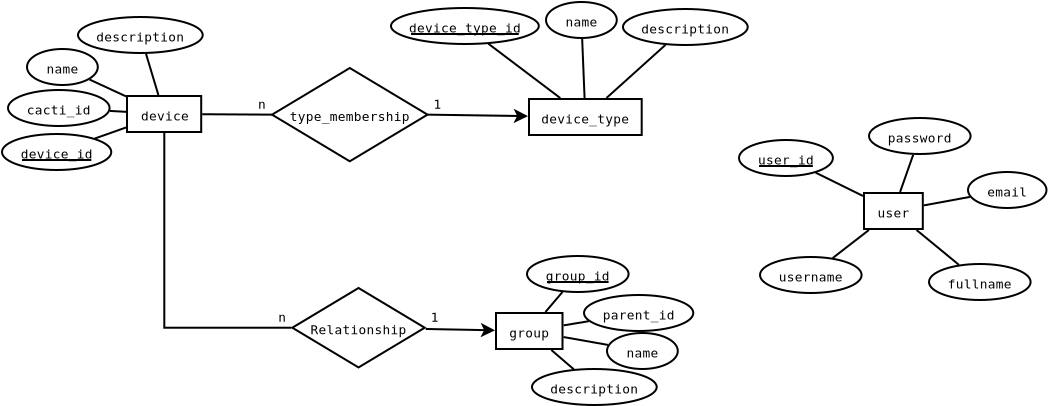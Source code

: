 <?xml version="1.0" encoding="UTF-8"?>
<dia:diagram xmlns:dia="http://www.lysator.liu.se/~alla/dia/">
  <dia:layer name="Background" visible="true" active="true">
    <dia:object type="ER - Entity" version="0" id="O0">
      <dia:attribute name="obj_pos">
        <dia:point val="-4.2,-141"/>
      </dia:attribute>
      <dia:attribute name="obj_bb">
        <dia:rectangle val="-4.25,-141.05;-0.44,-139.15"/>
      </dia:attribute>
      <dia:attribute name="elem_corner">
        <dia:point val="-4.2,-141"/>
      </dia:attribute>
      <dia:attribute name="elem_width">
        <dia:real val="3.71"/>
      </dia:attribute>
      <dia:attribute name="elem_height">
        <dia:real val="1.8"/>
      </dia:attribute>
      <dia:attribute name="border_width">
        <dia:real val="0.1"/>
      </dia:attribute>
      <dia:attribute name="border_color">
        <dia:color val="#000000"/>
      </dia:attribute>
      <dia:attribute name="inner_color">
        <dia:color val="#ffffff"/>
      </dia:attribute>
      <dia:attribute name="name">
        <dia:string>#device#</dia:string>
      </dia:attribute>
      <dia:attribute name="weak">
        <dia:boolean val="false"/>
      </dia:attribute>
      <dia:attribute name="associative">
        <dia:boolean val="false"/>
      </dia:attribute>
      <dia:attribute name="font">
        <dia:font family="monospace" style="0" name="Courier"/>
      </dia:attribute>
      <dia:attribute name="font_height">
        <dia:real val="0.8"/>
      </dia:attribute>
    </dia:object>
    <dia:object type="ER - Attribute" version="0" id="O1">
      <dia:attribute name="obj_pos">
        <dia:point val="-10.45,-139.1"/>
      </dia:attribute>
      <dia:attribute name="obj_bb">
        <dia:rectangle val="-10.5,-139.15;-4.935,-137.25"/>
      </dia:attribute>
      <dia:attribute name="elem_corner">
        <dia:point val="-10.45,-139.1"/>
      </dia:attribute>
      <dia:attribute name="elem_width">
        <dia:real val="5.465"/>
      </dia:attribute>
      <dia:attribute name="elem_height">
        <dia:real val="1.8"/>
      </dia:attribute>
      <dia:attribute name="border_width">
        <dia:real val="0.1"/>
      </dia:attribute>
      <dia:attribute name="border_color">
        <dia:color val="#000000"/>
      </dia:attribute>
      <dia:attribute name="inner_color">
        <dia:color val="#ffffff"/>
      </dia:attribute>
      <dia:attribute name="name">
        <dia:string>#device_id#</dia:string>
      </dia:attribute>
      <dia:attribute name="key">
        <dia:boolean val="true"/>
      </dia:attribute>
      <dia:attribute name="weak_key">
        <dia:boolean val="false"/>
      </dia:attribute>
      <dia:attribute name="derived">
        <dia:boolean val="false"/>
      </dia:attribute>
      <dia:attribute name="multivalued">
        <dia:boolean val="false"/>
      </dia:attribute>
      <dia:attribute name="font">
        <dia:font family="monospace" style="0" name="Courier"/>
      </dia:attribute>
      <dia:attribute name="font_height">
        <dia:real val="0.8"/>
      </dia:attribute>
    </dia:object>
    <dia:object type="ER - Attribute" version="0" id="O2">
      <dia:attribute name="obj_pos">
        <dia:point val="-9.2,-143.35"/>
      </dia:attribute>
      <dia:attribute name="obj_bb">
        <dia:rectangle val="-9.25,-143.4;-5.61,-141.5"/>
      </dia:attribute>
      <dia:attribute name="elem_corner">
        <dia:point val="-9.2,-143.35"/>
      </dia:attribute>
      <dia:attribute name="elem_width">
        <dia:real val="3.54"/>
      </dia:attribute>
      <dia:attribute name="elem_height">
        <dia:real val="1.8"/>
      </dia:attribute>
      <dia:attribute name="border_width">
        <dia:real val="0.1"/>
      </dia:attribute>
      <dia:attribute name="border_color">
        <dia:color val="#000000"/>
      </dia:attribute>
      <dia:attribute name="inner_color">
        <dia:color val="#ffffff"/>
      </dia:attribute>
      <dia:attribute name="name">
        <dia:string>#name#</dia:string>
      </dia:attribute>
      <dia:attribute name="key">
        <dia:boolean val="false"/>
      </dia:attribute>
      <dia:attribute name="weak_key">
        <dia:boolean val="false"/>
      </dia:attribute>
      <dia:attribute name="derived">
        <dia:boolean val="false"/>
      </dia:attribute>
      <dia:attribute name="multivalued">
        <dia:boolean val="false"/>
      </dia:attribute>
      <dia:attribute name="font">
        <dia:font family="monospace" style="0" name="Courier"/>
      </dia:attribute>
      <dia:attribute name="font_height">
        <dia:real val="0.8"/>
      </dia:attribute>
    </dia:object>
    <dia:object type="ER - Attribute" version="0" id="O3">
      <dia:attribute name="obj_pos">
        <dia:point val="-6.65,-144.95"/>
      </dia:attribute>
      <dia:attribute name="obj_bb">
        <dia:rectangle val="-6.7,-145;-0.365,-143.1"/>
      </dia:attribute>
      <dia:attribute name="elem_corner">
        <dia:point val="-6.65,-144.95"/>
      </dia:attribute>
      <dia:attribute name="elem_width">
        <dia:real val="6.235"/>
      </dia:attribute>
      <dia:attribute name="elem_height">
        <dia:real val="1.8"/>
      </dia:attribute>
      <dia:attribute name="border_width">
        <dia:real val="0.1"/>
      </dia:attribute>
      <dia:attribute name="border_color">
        <dia:color val="#000000"/>
      </dia:attribute>
      <dia:attribute name="inner_color">
        <dia:color val="#ffffff"/>
      </dia:attribute>
      <dia:attribute name="name">
        <dia:string>#description#</dia:string>
      </dia:attribute>
      <dia:attribute name="key">
        <dia:boolean val="false"/>
      </dia:attribute>
      <dia:attribute name="weak_key">
        <dia:boolean val="false"/>
      </dia:attribute>
      <dia:attribute name="derived">
        <dia:boolean val="false"/>
      </dia:attribute>
      <dia:attribute name="multivalued">
        <dia:boolean val="false"/>
      </dia:attribute>
      <dia:attribute name="font">
        <dia:font family="monospace" style="0" name="Courier"/>
      </dia:attribute>
      <dia:attribute name="font_height">
        <dia:real val="0.8"/>
      </dia:attribute>
    </dia:object>
    <dia:object type="ER - Attribute" version="0" id="O4">
      <dia:attribute name="obj_pos">
        <dia:point val="-10.15,-141.3"/>
      </dia:attribute>
      <dia:attribute name="obj_bb">
        <dia:rectangle val="-10.2,-141.35;-5.02,-139.45"/>
      </dia:attribute>
      <dia:attribute name="elem_corner">
        <dia:point val="-10.15,-141.3"/>
      </dia:attribute>
      <dia:attribute name="elem_width">
        <dia:real val="5.08"/>
      </dia:attribute>
      <dia:attribute name="elem_height">
        <dia:real val="1.8"/>
      </dia:attribute>
      <dia:attribute name="border_width">
        <dia:real val="0.1"/>
      </dia:attribute>
      <dia:attribute name="border_color">
        <dia:color val="#000000"/>
      </dia:attribute>
      <dia:attribute name="inner_color">
        <dia:color val="#ffffff"/>
      </dia:attribute>
      <dia:attribute name="name">
        <dia:string>#cacti_id#</dia:string>
      </dia:attribute>
      <dia:attribute name="key">
        <dia:boolean val="false"/>
      </dia:attribute>
      <dia:attribute name="weak_key">
        <dia:boolean val="false"/>
      </dia:attribute>
      <dia:attribute name="derived">
        <dia:boolean val="false"/>
      </dia:attribute>
      <dia:attribute name="multivalued">
        <dia:boolean val="false"/>
      </dia:attribute>
      <dia:attribute name="font">
        <dia:font family="monospace" style="0" name="Courier"/>
      </dia:attribute>
      <dia:attribute name="font_height">
        <dia:real val="0.8"/>
      </dia:attribute>
    </dia:object>
    <dia:object type="Standard - Line" version="0" id="O5">
      <dia:attribute name="obj_pos">
        <dia:point val="-4.25,-139.426"/>
      </dia:attribute>
      <dia:attribute name="obj_bb">
        <dia:rectangle val="-5.882,-139.49;-4.186,-138.808"/>
      </dia:attribute>
      <dia:attribute name="conn_endpoints">
        <dia:point val="-4.25,-139.426"/>
        <dia:point val="-5.818,-138.872"/>
      </dia:attribute>
      <dia:attribute name="numcp">
        <dia:int val="1"/>
      </dia:attribute>
      <dia:connections>
        <dia:connection handle="0" to="O0" connection="8"/>
        <dia:connection handle="1" to="O1" connection="8"/>
      </dia:connections>
    </dia:object>
    <dia:object type="Standard - Line" version="0" id="O6">
      <dia:attribute name="obj_pos">
        <dia:point val="-4.25,-140.98"/>
      </dia:attribute>
      <dia:attribute name="obj_bb">
        <dia:rectangle val="-6.143,-141.891;-4.184,-140.914"/>
      </dia:attribute>
      <dia:attribute name="conn_endpoints">
        <dia:point val="-4.25,-140.98"/>
        <dia:point val="-6.077,-141.825"/>
      </dia:attribute>
      <dia:attribute name="numcp">
        <dia:int val="1"/>
      </dia:attribute>
      <dia:connections>
        <dia:connection handle="0" to="O0" connection="8"/>
        <dia:connection handle="1" to="O2" connection="8"/>
      </dia:connections>
    </dia:object>
    <dia:object type="Standard - Line" version="0" id="O7">
      <dia:attribute name="obj_pos">
        <dia:point val="-2.631,-141.05"/>
      </dia:attribute>
      <dia:attribute name="obj_bb">
        <dia:rectangle val="-3.311,-143.169;-2.568,-140.988"/>
      </dia:attribute>
      <dia:attribute name="conn_endpoints">
        <dia:point val="-2.631,-141.05"/>
        <dia:point val="-3.249,-143.107"/>
      </dia:attribute>
      <dia:attribute name="numcp">
        <dia:int val="1"/>
      </dia:attribute>
      <dia:connections>
        <dia:connection handle="0" to="O0" connection="8"/>
        <dia:connection handle="1" to="O3" connection="8"/>
      </dia:connections>
    </dia:object>
    <dia:object type="Standard - Line" version="0" id="O8">
      <dia:attribute name="obj_pos">
        <dia:point val="-4.25,-140.209"/>
      </dia:attribute>
      <dia:attribute name="obj_bb">
        <dia:rectangle val="-5.106,-140.307;-4.198,-140.156"/>
      </dia:attribute>
      <dia:attribute name="conn_endpoints">
        <dia:point val="-4.25,-140.209"/>
        <dia:point val="-5.053,-140.254"/>
      </dia:attribute>
      <dia:attribute name="numcp">
        <dia:int val="1"/>
      </dia:attribute>
      <dia:connections>
        <dia:connection handle="0" to="O0" connection="8"/>
        <dia:connection handle="1" to="O4" connection="8"/>
      </dia:connections>
    </dia:object>
    <dia:object type="ER - Entity" version="0" id="O9">
      <dia:attribute name="obj_pos">
        <dia:point val="14.25,-130.15"/>
      </dia:attribute>
      <dia:attribute name="obj_bb">
        <dia:rectangle val="14.2,-130.2;17.625,-128.3"/>
      </dia:attribute>
      <dia:attribute name="elem_corner">
        <dia:point val="14.25,-130.15"/>
      </dia:attribute>
      <dia:attribute name="elem_width">
        <dia:real val="3.325"/>
      </dia:attribute>
      <dia:attribute name="elem_height">
        <dia:real val="1.8"/>
      </dia:attribute>
      <dia:attribute name="border_width">
        <dia:real val="0.1"/>
      </dia:attribute>
      <dia:attribute name="border_color">
        <dia:color val="#000000"/>
      </dia:attribute>
      <dia:attribute name="inner_color">
        <dia:color val="#ffffff"/>
      </dia:attribute>
      <dia:attribute name="name">
        <dia:string>#group#</dia:string>
      </dia:attribute>
      <dia:attribute name="weak">
        <dia:boolean val="false"/>
      </dia:attribute>
      <dia:attribute name="associative">
        <dia:boolean val="false"/>
      </dia:attribute>
      <dia:attribute name="font">
        <dia:font family="monospace" style="0" name="Courier"/>
      </dia:attribute>
      <dia:attribute name="font_height">
        <dia:real val="0.8"/>
      </dia:attribute>
    </dia:object>
    <dia:object type="ER - Attribute" version="0" id="O10">
      <dia:attribute name="obj_pos">
        <dia:point val="15.8,-133"/>
      </dia:attribute>
      <dia:attribute name="obj_bb">
        <dia:rectangle val="15.75,-133.05;20.93,-131.15"/>
      </dia:attribute>
      <dia:attribute name="elem_corner">
        <dia:point val="15.8,-133"/>
      </dia:attribute>
      <dia:attribute name="elem_width">
        <dia:real val="5.08"/>
      </dia:attribute>
      <dia:attribute name="elem_height">
        <dia:real val="1.8"/>
      </dia:attribute>
      <dia:attribute name="border_width">
        <dia:real val="0.1"/>
      </dia:attribute>
      <dia:attribute name="border_color">
        <dia:color val="#000000"/>
      </dia:attribute>
      <dia:attribute name="inner_color">
        <dia:color val="#ffffff"/>
      </dia:attribute>
      <dia:attribute name="name">
        <dia:string>#group_id#</dia:string>
      </dia:attribute>
      <dia:attribute name="key">
        <dia:boolean val="true"/>
      </dia:attribute>
      <dia:attribute name="weak_key">
        <dia:boolean val="false"/>
      </dia:attribute>
      <dia:attribute name="derived">
        <dia:boolean val="false"/>
      </dia:attribute>
      <dia:attribute name="multivalued">
        <dia:boolean val="false"/>
      </dia:attribute>
      <dia:attribute name="font">
        <dia:font family="monospace" style="0" name="Courier"/>
      </dia:attribute>
      <dia:attribute name="font_height">
        <dia:real val="0.8"/>
      </dia:attribute>
    </dia:object>
    <dia:object type="ER - Attribute" version="0" id="O11">
      <dia:attribute name="obj_pos">
        <dia:point val="18.65,-131.05"/>
      </dia:attribute>
      <dia:attribute name="obj_bb">
        <dia:rectangle val="18.6,-131.1;24.165,-129.2"/>
      </dia:attribute>
      <dia:attribute name="elem_corner">
        <dia:point val="18.65,-131.05"/>
      </dia:attribute>
      <dia:attribute name="elem_width">
        <dia:real val="5.465"/>
      </dia:attribute>
      <dia:attribute name="elem_height">
        <dia:real val="1.8"/>
      </dia:attribute>
      <dia:attribute name="border_width">
        <dia:real val="0.1"/>
      </dia:attribute>
      <dia:attribute name="border_color">
        <dia:color val="#000000"/>
      </dia:attribute>
      <dia:attribute name="inner_color">
        <dia:color val="#ffffff"/>
      </dia:attribute>
      <dia:attribute name="name">
        <dia:string>#parent_id#</dia:string>
      </dia:attribute>
      <dia:attribute name="key">
        <dia:boolean val="false"/>
      </dia:attribute>
      <dia:attribute name="weak_key">
        <dia:boolean val="false"/>
      </dia:attribute>
      <dia:attribute name="derived">
        <dia:boolean val="false"/>
      </dia:attribute>
      <dia:attribute name="multivalued">
        <dia:boolean val="false"/>
      </dia:attribute>
      <dia:attribute name="font">
        <dia:font family="monospace" style="0" name="Courier"/>
      </dia:attribute>
      <dia:attribute name="font_height">
        <dia:real val="0.8"/>
      </dia:attribute>
    </dia:object>
    <dia:object type="ER - Attribute" version="0" id="O12">
      <dia:attribute name="obj_pos">
        <dia:point val="19.8,-129.15"/>
      </dia:attribute>
      <dia:attribute name="obj_bb">
        <dia:rectangle val="19.75,-129.2;23.39,-127.3"/>
      </dia:attribute>
      <dia:attribute name="elem_corner">
        <dia:point val="19.8,-129.15"/>
      </dia:attribute>
      <dia:attribute name="elem_width">
        <dia:real val="3.54"/>
      </dia:attribute>
      <dia:attribute name="elem_height">
        <dia:real val="1.8"/>
      </dia:attribute>
      <dia:attribute name="border_width">
        <dia:real val="0.1"/>
      </dia:attribute>
      <dia:attribute name="border_color">
        <dia:color val="#000000"/>
      </dia:attribute>
      <dia:attribute name="inner_color">
        <dia:color val="#ffffff"/>
      </dia:attribute>
      <dia:attribute name="name">
        <dia:string>#name#</dia:string>
      </dia:attribute>
      <dia:attribute name="key">
        <dia:boolean val="false"/>
      </dia:attribute>
      <dia:attribute name="weak_key">
        <dia:boolean val="false"/>
      </dia:attribute>
      <dia:attribute name="derived">
        <dia:boolean val="false"/>
      </dia:attribute>
      <dia:attribute name="multivalued">
        <dia:boolean val="false"/>
      </dia:attribute>
      <dia:attribute name="font">
        <dia:font family="monospace" style="0" name="Courier"/>
      </dia:attribute>
      <dia:attribute name="font_height">
        <dia:real val="0.8"/>
      </dia:attribute>
    </dia:object>
    <dia:object type="ER - Attribute" version="0" id="O13">
      <dia:attribute name="obj_pos">
        <dia:point val="16.05,-127.35"/>
      </dia:attribute>
      <dia:attribute name="obj_bb">
        <dia:rectangle val="16,-127.4;22.335,-125.5"/>
      </dia:attribute>
      <dia:attribute name="elem_corner">
        <dia:point val="16.05,-127.35"/>
      </dia:attribute>
      <dia:attribute name="elem_width">
        <dia:real val="6.235"/>
      </dia:attribute>
      <dia:attribute name="elem_height">
        <dia:real val="1.8"/>
      </dia:attribute>
      <dia:attribute name="border_width">
        <dia:real val="0.1"/>
      </dia:attribute>
      <dia:attribute name="border_color">
        <dia:color val="#000000"/>
      </dia:attribute>
      <dia:attribute name="inner_color">
        <dia:color val="#ffffff"/>
      </dia:attribute>
      <dia:attribute name="name">
        <dia:string>#description#</dia:string>
      </dia:attribute>
      <dia:attribute name="key">
        <dia:boolean val="false"/>
      </dia:attribute>
      <dia:attribute name="weak_key">
        <dia:boolean val="false"/>
      </dia:attribute>
      <dia:attribute name="derived">
        <dia:boolean val="false"/>
      </dia:attribute>
      <dia:attribute name="multivalued">
        <dia:boolean val="false"/>
      </dia:attribute>
      <dia:attribute name="font">
        <dia:font family="monospace" style="0" name="Courier"/>
      </dia:attribute>
      <dia:attribute name="font_height">
        <dia:real val="0.8"/>
      </dia:attribute>
    </dia:object>
    <dia:object type="Standard - Line" version="0" id="O14">
      <dia:attribute name="obj_pos">
        <dia:point val="16.721,-130.2"/>
      </dia:attribute>
      <dia:attribute name="obj_bb">
        <dia:rectangle val="16.651,-131.271;17.644,-130.129"/>
      </dia:attribute>
      <dia:attribute name="conn_endpoints">
        <dia:point val="16.721,-130.2"/>
        <dia:point val="17.574,-131.2"/>
      </dia:attribute>
      <dia:attribute name="numcp">
        <dia:int val="1"/>
      </dia:attribute>
      <dia:connections>
        <dia:connection handle="0" to="O9" connection="8"/>
        <dia:connection handle="1" to="O10" connection="8"/>
      </dia:connections>
    </dia:object>
    <dia:object type="Standard - Line" version="0" id="O15">
      <dia:attribute name="obj_pos">
        <dia:point val="17.625,-129.532"/>
      </dia:attribute>
      <dia:attribute name="obj_bb">
        <dia:rectangle val="17.568,-129.797;18.948,-129.474"/>
      </dia:attribute>
      <dia:attribute name="conn_endpoints">
        <dia:point val="17.625,-129.532"/>
        <dia:point val="18.891,-129.74"/>
      </dia:attribute>
      <dia:attribute name="numcp">
        <dia:int val="1"/>
      </dia:attribute>
      <dia:connections>
        <dia:connection handle="0" to="O9" connection="8"/>
        <dia:connection handle="1" to="O11" connection="8"/>
      </dia:connections>
    </dia:object>
    <dia:object type="Standard - Line" version="0" id="O16">
      <dia:attribute name="obj_pos">
        <dia:point val="17.62,-128.948"/>
      </dia:attribute>
      <dia:attribute name="obj_bb">
        <dia:rectangle val="17.562,-129.006;19.907,-128.496"/>
      </dia:attribute>
      <dia:attribute name="conn_endpoints">
        <dia:point val="17.62,-128.948"/>
        <dia:point val="19.849,-128.554"/>
      </dia:attribute>
      <dia:attribute name="numcp">
        <dia:int val="1"/>
      </dia:attribute>
      <dia:connections>
        <dia:connection handle="0" to="O9" connection="8"/>
        <dia:connection handle="1" to="O12" connection="8"/>
      </dia:connections>
    </dia:object>
    <dia:object type="Standard - Line" version="0" id="O17">
      <dia:attribute name="obj_pos">
        <dia:point val="17.016,-128.3"/>
      </dia:attribute>
      <dia:attribute name="obj_bb">
        <dia:rectangle val="16.946,-128.371;18.215,-127.26"/>
      </dia:attribute>
      <dia:attribute name="conn_endpoints">
        <dia:point val="17.016,-128.3"/>
        <dia:point val="18.144,-127.33"/>
      </dia:attribute>
      <dia:attribute name="numcp">
        <dia:int val="1"/>
      </dia:attribute>
      <dia:connections>
        <dia:connection handle="0" to="O9" connection="8"/>
        <dia:connection handle="1" to="O13" connection="8"/>
      </dia:connections>
    </dia:object>
    <dia:object type="ER - Entity" version="0" id="O18">
      <dia:attribute name="obj_pos">
        <dia:point val="32.65,-136.15"/>
      </dia:attribute>
      <dia:attribute name="obj_bb">
        <dia:rectangle val="32.6,-136.2;35.64,-134.3"/>
      </dia:attribute>
      <dia:attribute name="elem_corner">
        <dia:point val="32.65,-136.15"/>
      </dia:attribute>
      <dia:attribute name="elem_width">
        <dia:real val="2.94"/>
      </dia:attribute>
      <dia:attribute name="elem_height">
        <dia:real val="1.8"/>
      </dia:attribute>
      <dia:attribute name="border_width">
        <dia:real val="0.1"/>
      </dia:attribute>
      <dia:attribute name="border_color">
        <dia:color val="#000000"/>
      </dia:attribute>
      <dia:attribute name="inner_color">
        <dia:color val="#ffffff"/>
      </dia:attribute>
      <dia:attribute name="name">
        <dia:string>#user#</dia:string>
      </dia:attribute>
      <dia:attribute name="weak">
        <dia:boolean val="false"/>
      </dia:attribute>
      <dia:attribute name="associative">
        <dia:boolean val="false"/>
      </dia:attribute>
      <dia:attribute name="font">
        <dia:font family="monospace" style="0" name="Courier"/>
      </dia:attribute>
      <dia:attribute name="font_height">
        <dia:real val="0.8"/>
      </dia:attribute>
    </dia:object>
    <dia:object type="ER - Attribute" version="0" id="O19">
      <dia:attribute name="obj_pos">
        <dia:point val="26.4,-138.8"/>
      </dia:attribute>
      <dia:attribute name="obj_bb">
        <dia:rectangle val="26.35,-138.85;31.145,-136.95"/>
      </dia:attribute>
      <dia:attribute name="elem_corner">
        <dia:point val="26.4,-138.8"/>
      </dia:attribute>
      <dia:attribute name="elem_width">
        <dia:real val="4.695"/>
      </dia:attribute>
      <dia:attribute name="elem_height">
        <dia:real val="1.8"/>
      </dia:attribute>
      <dia:attribute name="border_width">
        <dia:real val="0.1"/>
      </dia:attribute>
      <dia:attribute name="border_color">
        <dia:color val="#000000"/>
      </dia:attribute>
      <dia:attribute name="inner_color">
        <dia:color val="#ffffff"/>
      </dia:attribute>
      <dia:attribute name="name">
        <dia:string>#user_id#</dia:string>
      </dia:attribute>
      <dia:attribute name="key">
        <dia:boolean val="true"/>
      </dia:attribute>
      <dia:attribute name="weak_key">
        <dia:boolean val="false"/>
      </dia:attribute>
      <dia:attribute name="derived">
        <dia:boolean val="false"/>
      </dia:attribute>
      <dia:attribute name="multivalued">
        <dia:boolean val="false"/>
      </dia:attribute>
      <dia:attribute name="font">
        <dia:font family="monospace" style="0" name="Courier"/>
      </dia:attribute>
      <dia:attribute name="font_height">
        <dia:real val="0.8"/>
      </dia:attribute>
    </dia:object>
    <dia:object type="ER - Attribute" version="0" id="O20">
      <dia:attribute name="obj_pos">
        <dia:point val="27.45,-132.95"/>
      </dia:attribute>
      <dia:attribute name="obj_bb">
        <dia:rectangle val="27.4,-133;32.58,-131.1"/>
      </dia:attribute>
      <dia:attribute name="elem_corner">
        <dia:point val="27.45,-132.95"/>
      </dia:attribute>
      <dia:attribute name="elem_width">
        <dia:real val="5.08"/>
      </dia:attribute>
      <dia:attribute name="elem_height">
        <dia:real val="1.8"/>
      </dia:attribute>
      <dia:attribute name="border_width">
        <dia:real val="0.1"/>
      </dia:attribute>
      <dia:attribute name="border_color">
        <dia:color val="#000000"/>
      </dia:attribute>
      <dia:attribute name="inner_color">
        <dia:color val="#ffffff"/>
      </dia:attribute>
      <dia:attribute name="name">
        <dia:string>#username#</dia:string>
      </dia:attribute>
      <dia:attribute name="key">
        <dia:boolean val="false"/>
      </dia:attribute>
      <dia:attribute name="weak_key">
        <dia:boolean val="false"/>
      </dia:attribute>
      <dia:attribute name="derived">
        <dia:boolean val="false"/>
      </dia:attribute>
      <dia:attribute name="multivalued">
        <dia:boolean val="false"/>
      </dia:attribute>
      <dia:attribute name="font">
        <dia:font family="monospace" style="0" name="Courier"/>
      </dia:attribute>
      <dia:attribute name="font_height">
        <dia:real val="0.8"/>
      </dia:attribute>
    </dia:object>
    <dia:object type="ER - Attribute" version="0" id="O21">
      <dia:attribute name="obj_pos">
        <dia:point val="35.9,-132.6"/>
      </dia:attribute>
      <dia:attribute name="obj_bb">
        <dia:rectangle val="35.85,-132.65;41.03,-130.75"/>
      </dia:attribute>
      <dia:attribute name="elem_corner">
        <dia:point val="35.9,-132.6"/>
      </dia:attribute>
      <dia:attribute name="elem_width">
        <dia:real val="5.08"/>
      </dia:attribute>
      <dia:attribute name="elem_height">
        <dia:real val="1.8"/>
      </dia:attribute>
      <dia:attribute name="border_width">
        <dia:real val="0.1"/>
      </dia:attribute>
      <dia:attribute name="border_color">
        <dia:color val="#000000"/>
      </dia:attribute>
      <dia:attribute name="inner_color">
        <dia:color val="#ffffff"/>
      </dia:attribute>
      <dia:attribute name="name">
        <dia:string>#fullname#</dia:string>
      </dia:attribute>
      <dia:attribute name="key">
        <dia:boolean val="false"/>
      </dia:attribute>
      <dia:attribute name="weak_key">
        <dia:boolean val="false"/>
      </dia:attribute>
      <dia:attribute name="derived">
        <dia:boolean val="false"/>
      </dia:attribute>
      <dia:attribute name="multivalued">
        <dia:boolean val="false"/>
      </dia:attribute>
      <dia:attribute name="font">
        <dia:font family="monospace" style="0" name="Courier"/>
      </dia:attribute>
      <dia:attribute name="font_height">
        <dia:real val="0.8"/>
      </dia:attribute>
    </dia:object>
    <dia:object type="ER - Attribute" version="0" id="O22">
      <dia:attribute name="obj_pos">
        <dia:point val="37.85,-137.2"/>
      </dia:attribute>
      <dia:attribute name="obj_bb">
        <dia:rectangle val="37.8,-137.25;41.825,-135.35"/>
      </dia:attribute>
      <dia:attribute name="elem_corner">
        <dia:point val="37.85,-137.2"/>
      </dia:attribute>
      <dia:attribute name="elem_width">
        <dia:real val="3.925"/>
      </dia:attribute>
      <dia:attribute name="elem_height">
        <dia:real val="1.8"/>
      </dia:attribute>
      <dia:attribute name="border_width">
        <dia:real val="0.1"/>
      </dia:attribute>
      <dia:attribute name="border_color">
        <dia:color val="#000000"/>
      </dia:attribute>
      <dia:attribute name="inner_color">
        <dia:color val="#ffffff"/>
      </dia:attribute>
      <dia:attribute name="name">
        <dia:string>#email#</dia:string>
      </dia:attribute>
      <dia:attribute name="key">
        <dia:boolean val="false"/>
      </dia:attribute>
      <dia:attribute name="weak_key">
        <dia:boolean val="false"/>
      </dia:attribute>
      <dia:attribute name="derived">
        <dia:boolean val="false"/>
      </dia:attribute>
      <dia:attribute name="multivalued">
        <dia:boolean val="false"/>
      </dia:attribute>
      <dia:attribute name="font">
        <dia:font family="monospace" style="0" name="Courier"/>
      </dia:attribute>
      <dia:attribute name="font_height">
        <dia:real val="0.8"/>
      </dia:attribute>
    </dia:object>
    <dia:object type="ER - Attribute" version="0" id="O23">
      <dia:attribute name="obj_pos">
        <dia:point val="32.9,-139.9"/>
      </dia:attribute>
      <dia:attribute name="obj_bb">
        <dia:rectangle val="32.85,-139.95;38.03,-138.05"/>
      </dia:attribute>
      <dia:attribute name="elem_corner">
        <dia:point val="32.9,-139.9"/>
      </dia:attribute>
      <dia:attribute name="elem_width">
        <dia:real val="5.08"/>
      </dia:attribute>
      <dia:attribute name="elem_height">
        <dia:real val="1.8"/>
      </dia:attribute>
      <dia:attribute name="border_width">
        <dia:real val="0.1"/>
      </dia:attribute>
      <dia:attribute name="border_color">
        <dia:color val="#000000"/>
      </dia:attribute>
      <dia:attribute name="inner_color">
        <dia:color val="#ffffff"/>
      </dia:attribute>
      <dia:attribute name="name">
        <dia:string>#password#</dia:string>
      </dia:attribute>
      <dia:attribute name="key">
        <dia:boolean val="false"/>
      </dia:attribute>
      <dia:attribute name="weak_key">
        <dia:boolean val="false"/>
      </dia:attribute>
      <dia:attribute name="derived">
        <dia:boolean val="false"/>
      </dia:attribute>
      <dia:attribute name="multivalued">
        <dia:boolean val="false"/>
      </dia:attribute>
      <dia:attribute name="font">
        <dia:font family="monospace" style="0" name="Courier"/>
      </dia:attribute>
      <dia:attribute name="font_height">
        <dia:real val="0.8"/>
      </dia:attribute>
    </dia:object>
    <dia:object type="Standard - Line" version="0" id="O24">
      <dia:attribute name="obj_pos">
        <dia:point val="32.6,-136"/>
      </dia:attribute>
      <dia:attribute name="obj_bb">
        <dia:rectangle val="30.166,-137.234;32.667,-135.933"/>
      </dia:attribute>
      <dia:attribute name="conn_endpoints">
        <dia:point val="32.6,-136"/>
        <dia:point val="30.233,-137.167"/>
      </dia:attribute>
      <dia:attribute name="numcp">
        <dia:int val="1"/>
      </dia:attribute>
      <dia:connections>
        <dia:connection handle="0" to="O18" connection="8"/>
        <dia:connection handle="1" to="O19" connection="8"/>
      </dia:connections>
    </dia:object>
    <dia:object type="Standard - Line" version="0" id="O25">
      <dia:attribute name="obj_pos">
        <dia:point val="32.893,-134.3"/>
      </dia:attribute>
      <dia:attribute name="obj_bb">
        <dia:rectangle val="31.015,-134.37;32.964,-132.829"/>
      </dia:attribute>
      <dia:attribute name="conn_endpoints">
        <dia:point val="32.893,-134.3"/>
        <dia:point val="31.085,-132.899"/>
      </dia:attribute>
      <dia:attribute name="numcp">
        <dia:int val="1"/>
      </dia:attribute>
      <dia:connections>
        <dia:connection handle="0" to="O18" connection="8"/>
        <dia:connection handle="1" to="O20" connection="8"/>
      </dia:connections>
    </dia:object>
    <dia:object type="Standard - Line" version="0" id="O26">
      <dia:attribute name="obj_pos">
        <dia:point val="35.276,-134.3"/>
      </dia:attribute>
      <dia:attribute name="obj_bb">
        <dia:rectangle val="35.206,-134.37;37.466,-132.488"/>
      </dia:attribute>
      <dia:attribute name="conn_endpoints">
        <dia:point val="35.276,-134.3"/>
        <dia:point val="37.396,-132.558"/>
      </dia:attribute>
      <dia:attribute name="numcp">
        <dia:int val="1"/>
      </dia:attribute>
      <dia:connections>
        <dia:connection handle="0" to="O18" connection="8"/>
        <dia:connection handle="1" to="O21" connection="8"/>
      </dia:connections>
    </dia:object>
    <dia:object type="Standard - Line" version="0" id="O27">
      <dia:attribute name="obj_pos">
        <dia:point val="35.639,-135.53"/>
      </dia:attribute>
      <dia:attribute name="obj_bb">
        <dia:rectangle val="35.581,-136.013;38.002,-135.472"/>
      </dia:attribute>
      <dia:attribute name="conn_endpoints">
        <dia:point val="35.639,-135.53"/>
        <dia:point val="37.943,-135.955"/>
      </dia:attribute>
      <dia:attribute name="numcp">
        <dia:int val="1"/>
      </dia:attribute>
      <dia:connections>
        <dia:connection handle="0" to="O18" connection="8"/>
        <dia:connection handle="1" to="O22" connection="8"/>
      </dia:connections>
    </dia:object>
    <dia:object type="Standard - Line" version="0" id="O28">
      <dia:attribute name="obj_pos">
        <dia:point val="34.454,-136.199"/>
      </dia:attribute>
      <dia:attribute name="obj_bb">
        <dia:rectangle val="34.39,-138.124;35.173,-136.136"/>
      </dia:attribute>
      <dia:attribute name="conn_endpoints">
        <dia:point val="34.454,-136.199"/>
        <dia:point val="35.109,-138.061"/>
      </dia:attribute>
      <dia:attribute name="numcp">
        <dia:int val="1"/>
      </dia:attribute>
      <dia:connections>
        <dia:connection handle="0" to="O18" connection="8"/>
        <dia:connection handle="1" to="O23" connection="8"/>
      </dia:connections>
    </dia:object>
    <dia:object type="ER - Entity" version="0" id="O29">
      <dia:attribute name="obj_pos">
        <dia:point val="15.9,-140.85"/>
      </dia:attribute>
      <dia:attribute name="obj_bb">
        <dia:rectangle val="15.85,-140.9;21.585,-139"/>
      </dia:attribute>
      <dia:attribute name="elem_corner">
        <dia:point val="15.9,-140.85"/>
      </dia:attribute>
      <dia:attribute name="elem_width">
        <dia:real val="5.635"/>
      </dia:attribute>
      <dia:attribute name="elem_height">
        <dia:real val="1.8"/>
      </dia:attribute>
      <dia:attribute name="border_width">
        <dia:real val="0.1"/>
      </dia:attribute>
      <dia:attribute name="border_color">
        <dia:color val="#000000"/>
      </dia:attribute>
      <dia:attribute name="inner_color">
        <dia:color val="#ffffff"/>
      </dia:attribute>
      <dia:attribute name="name">
        <dia:string>#device_type#</dia:string>
      </dia:attribute>
      <dia:attribute name="weak">
        <dia:boolean val="false"/>
      </dia:attribute>
      <dia:attribute name="associative">
        <dia:boolean val="false"/>
      </dia:attribute>
      <dia:attribute name="font">
        <dia:font family="monospace" style="0" name="Courier"/>
      </dia:attribute>
      <dia:attribute name="font_height">
        <dia:real val="0.8"/>
      </dia:attribute>
    </dia:object>
    <dia:object type="ER - Attribute" version="0" id="O30">
      <dia:attribute name="obj_pos">
        <dia:point val="9,-145.4"/>
      </dia:attribute>
      <dia:attribute name="obj_bb">
        <dia:rectangle val="8.95,-145.45;16.44,-143.55"/>
      </dia:attribute>
      <dia:attribute name="elem_corner">
        <dia:point val="9,-145.4"/>
      </dia:attribute>
      <dia:attribute name="elem_width">
        <dia:real val="7.39"/>
      </dia:attribute>
      <dia:attribute name="elem_height">
        <dia:real val="1.8"/>
      </dia:attribute>
      <dia:attribute name="border_width">
        <dia:real val="0.1"/>
      </dia:attribute>
      <dia:attribute name="border_color">
        <dia:color val="#000000"/>
      </dia:attribute>
      <dia:attribute name="inner_color">
        <dia:color val="#ffffff"/>
      </dia:attribute>
      <dia:attribute name="name">
        <dia:string>#device_type_id#</dia:string>
      </dia:attribute>
      <dia:attribute name="key">
        <dia:boolean val="true"/>
      </dia:attribute>
      <dia:attribute name="weak_key">
        <dia:boolean val="false"/>
      </dia:attribute>
      <dia:attribute name="derived">
        <dia:boolean val="false"/>
      </dia:attribute>
      <dia:attribute name="multivalued">
        <dia:boolean val="false"/>
      </dia:attribute>
      <dia:attribute name="font">
        <dia:font family="monospace" style="0" name="Courier"/>
      </dia:attribute>
      <dia:attribute name="font_height">
        <dia:real val="0.8"/>
      </dia:attribute>
    </dia:object>
    <dia:object type="ER - Attribute" version="0" id="O31">
      <dia:attribute name="obj_pos">
        <dia:point val="16.75,-145.7"/>
      </dia:attribute>
      <dia:attribute name="obj_bb">
        <dia:rectangle val="16.7,-145.75;20.34,-143.85"/>
      </dia:attribute>
      <dia:attribute name="elem_corner">
        <dia:point val="16.75,-145.7"/>
      </dia:attribute>
      <dia:attribute name="elem_width">
        <dia:real val="3.54"/>
      </dia:attribute>
      <dia:attribute name="elem_height">
        <dia:real val="1.8"/>
      </dia:attribute>
      <dia:attribute name="border_width">
        <dia:real val="0.1"/>
      </dia:attribute>
      <dia:attribute name="border_color">
        <dia:color val="#000000"/>
      </dia:attribute>
      <dia:attribute name="inner_color">
        <dia:color val="#ffffff"/>
      </dia:attribute>
      <dia:attribute name="name">
        <dia:string>#name#</dia:string>
      </dia:attribute>
      <dia:attribute name="key">
        <dia:boolean val="false"/>
      </dia:attribute>
      <dia:attribute name="weak_key">
        <dia:boolean val="false"/>
      </dia:attribute>
      <dia:attribute name="derived">
        <dia:boolean val="false"/>
      </dia:attribute>
      <dia:attribute name="multivalued">
        <dia:boolean val="false"/>
      </dia:attribute>
      <dia:attribute name="font">
        <dia:font family="monospace" style="0" name="Courier"/>
      </dia:attribute>
      <dia:attribute name="font_height">
        <dia:real val="0.8"/>
      </dia:attribute>
    </dia:object>
    <dia:object type="ER - Attribute" version="0" id="O32">
      <dia:attribute name="obj_pos">
        <dia:point val="20.6,-145.35"/>
      </dia:attribute>
      <dia:attribute name="obj_bb">
        <dia:rectangle val="20.55,-145.4;26.885,-143.5"/>
      </dia:attribute>
      <dia:attribute name="elem_corner">
        <dia:point val="20.6,-145.35"/>
      </dia:attribute>
      <dia:attribute name="elem_width">
        <dia:real val="6.235"/>
      </dia:attribute>
      <dia:attribute name="elem_height">
        <dia:real val="1.8"/>
      </dia:attribute>
      <dia:attribute name="border_width">
        <dia:real val="0.1"/>
      </dia:attribute>
      <dia:attribute name="border_color">
        <dia:color val="#000000"/>
      </dia:attribute>
      <dia:attribute name="inner_color">
        <dia:color val="#ffffff"/>
      </dia:attribute>
      <dia:attribute name="name">
        <dia:string>#description#</dia:string>
      </dia:attribute>
      <dia:attribute name="key">
        <dia:boolean val="false"/>
      </dia:attribute>
      <dia:attribute name="weak_key">
        <dia:boolean val="false"/>
      </dia:attribute>
      <dia:attribute name="derived">
        <dia:boolean val="false"/>
      </dia:attribute>
      <dia:attribute name="multivalued">
        <dia:boolean val="false"/>
      </dia:attribute>
      <dia:attribute name="font">
        <dia:font family="monospace" style="0" name="Courier"/>
      </dia:attribute>
      <dia:attribute name="font_height">
        <dia:real val="0.8"/>
      </dia:attribute>
    </dia:object>
    <dia:object type="Standard - Line" version="0" id="O33">
      <dia:attribute name="obj_pos">
        <dia:point val="17.465,-140.896"/>
      </dia:attribute>
      <dia:attribute name="obj_bb">
        <dia:rectangle val="13.799,-143.683;17.535,-140.826"/>
      </dia:attribute>
      <dia:attribute name="conn_endpoints">
        <dia:point val="17.465,-140.896"/>
        <dia:point val="13.869,-143.613"/>
      </dia:attribute>
      <dia:attribute name="numcp">
        <dia:int val="1"/>
      </dia:attribute>
      <dia:connections>
        <dia:connection handle="0" to="O29" connection="8"/>
        <dia:connection handle="1" to="O30" connection="8"/>
      </dia:connections>
    </dia:object>
    <dia:object type="Standard - Line" version="0" id="O34">
      <dia:attribute name="obj_pos">
        <dia:point val="18.679,-140.9"/>
      </dia:attribute>
      <dia:attribute name="obj_bb">
        <dia:rectangle val="18.507,-143.902;18.731,-140.848"/>
      </dia:attribute>
      <dia:attribute name="conn_endpoints">
        <dia:point val="18.679,-140.9"/>
        <dia:point val="18.559,-143.85"/>
      </dia:attribute>
      <dia:attribute name="numcp">
        <dia:int val="1"/>
      </dia:attribute>
      <dia:connections>
        <dia:connection handle="0" to="O29" connection="8"/>
        <dia:connection handle="1" to="O31" connection="8"/>
      </dia:connections>
    </dia:object>
    <dia:object type="Standard - Line" version="0" id="O35">
      <dia:attribute name="obj_pos">
        <dia:point val="19.773,-140.9"/>
      </dia:attribute>
      <dia:attribute name="obj_bb">
        <dia:rectangle val="19.702,-143.63;22.799,-140.829"/>
      </dia:attribute>
      <dia:attribute name="conn_endpoints">
        <dia:point val="19.773,-140.9"/>
        <dia:point val="22.728,-143.56"/>
      </dia:attribute>
      <dia:attribute name="numcp">
        <dia:int val="1"/>
      </dia:attribute>
      <dia:connections>
        <dia:connection handle="0" to="O29" connection="8"/>
        <dia:connection handle="1" to="O32" connection="8"/>
      </dia:connections>
    </dia:object>
    <dia:object type="ER - Relationship" version="0" id="O36">
      <dia:attribute name="obj_pos">
        <dia:point val="3.05,-142.4"/>
      </dia:attribute>
      <dia:attribute name="obj_bb">
        <dia:rectangle val="2.315,-142.45;11.56,-137.685"/>
      </dia:attribute>
      <dia:attribute name="elem_corner">
        <dia:point val="3.05,-142.4"/>
      </dia:attribute>
      <dia:attribute name="elem_width">
        <dia:real val="7.775"/>
      </dia:attribute>
      <dia:attribute name="elem_height">
        <dia:real val="4.665"/>
      </dia:attribute>
      <dia:attribute name="border_width">
        <dia:real val="0.1"/>
      </dia:attribute>
      <dia:attribute name="border_color">
        <dia:color val="#000000"/>
      </dia:attribute>
      <dia:attribute name="inner_color">
        <dia:color val="#ffffff"/>
      </dia:attribute>
      <dia:attribute name="name">
        <dia:string>#type_membership#</dia:string>
      </dia:attribute>
      <dia:attribute name="left_card">
        <dia:string>#n#</dia:string>
      </dia:attribute>
      <dia:attribute name="right_card">
        <dia:string>#1#</dia:string>
      </dia:attribute>
      <dia:attribute name="identifying">
        <dia:boolean val="false"/>
      </dia:attribute>
      <dia:attribute name="rotated">
        <dia:boolean val="false"/>
      </dia:attribute>
      <dia:attribute name="font">
        <dia:font family="monospace" style="0" name="Courier"/>
      </dia:attribute>
      <dia:attribute name="font_height">
        <dia:real val="0.8"/>
      </dia:attribute>
    </dia:object>
    <dia:object type="Standard - Line" version="0" id="O37">
      <dia:attribute name="obj_pos">
        <dia:point val="-0.44,-140.089"/>
      </dia:attribute>
      <dia:attribute name="obj_bb">
        <dia:rectangle val="-0.49,-140.139;3.1,-140.017"/>
      </dia:attribute>
      <dia:attribute name="conn_endpoints">
        <dia:point val="-0.44,-140.089"/>
        <dia:point val="3.05,-140.068"/>
      </dia:attribute>
      <dia:attribute name="numcp">
        <dia:int val="1"/>
      </dia:attribute>
      <dia:connections>
        <dia:connection handle="0" to="O0" connection="8"/>
        <dia:connection handle="1" to="O36" connection="0"/>
      </dia:connections>
    </dia:object>
    <dia:object type="Standard - Line" version="0" id="O38">
      <dia:attribute name="obj_pos">
        <dia:point val="10.825,-140.068"/>
      </dia:attribute>
      <dia:attribute name="obj_bb">
        <dia:rectangle val="10.774,-140.364;15.962,-139.64"/>
      </dia:attribute>
      <dia:attribute name="conn_endpoints">
        <dia:point val="10.825,-140.068"/>
        <dia:point val="15.85,-139.993"/>
      </dia:attribute>
      <dia:attribute name="numcp">
        <dia:int val="1"/>
      </dia:attribute>
      <dia:attribute name="end_arrow">
        <dia:enum val="22"/>
      </dia:attribute>
      <dia:attribute name="end_arrow_length">
        <dia:real val="0.5"/>
      </dia:attribute>
      <dia:attribute name="end_arrow_width">
        <dia:real val="0.5"/>
      </dia:attribute>
      <dia:connections>
        <dia:connection handle="0" to="O36" connection="4"/>
        <dia:connection handle="1" to="O29" connection="8"/>
      </dia:connections>
    </dia:object>
    <dia:object type="ER - Relationship" version="0" id="O39">
      <dia:attribute name="obj_pos">
        <dia:point val="4.065,-131.4"/>
      </dia:attribute>
      <dia:attribute name="obj_bb">
        <dia:rectangle val="3.33,-131.45;11.42,-127.378"/>
      </dia:attribute>
      <dia:attribute name="elem_corner">
        <dia:point val="4.065,-131.4"/>
      </dia:attribute>
      <dia:attribute name="elem_width">
        <dia:real val="6.62"/>
      </dia:attribute>
      <dia:attribute name="elem_height">
        <dia:real val="3.972"/>
      </dia:attribute>
      <dia:attribute name="border_width">
        <dia:real val="0.1"/>
      </dia:attribute>
      <dia:attribute name="border_color">
        <dia:color val="#000000"/>
      </dia:attribute>
      <dia:attribute name="inner_color">
        <dia:color val="#ffffff"/>
      </dia:attribute>
      <dia:attribute name="name">
        <dia:string>#Relationship#</dia:string>
      </dia:attribute>
      <dia:attribute name="left_card">
        <dia:string>#n#</dia:string>
      </dia:attribute>
      <dia:attribute name="right_card">
        <dia:string>#1#</dia:string>
      </dia:attribute>
      <dia:attribute name="identifying">
        <dia:boolean val="false"/>
      </dia:attribute>
      <dia:attribute name="rotated">
        <dia:boolean val="false"/>
      </dia:attribute>
      <dia:attribute name="font">
        <dia:font family="monospace" style="0" name="Courier"/>
      </dia:attribute>
      <dia:attribute name="font_height">
        <dia:real val="0.8"/>
      </dia:attribute>
    </dia:object>
    <dia:object type="Standard - Line" version="0" id="O40">
      <dia:attribute name="obj_pos">
        <dia:point val="10.736,-129.349"/>
      </dia:attribute>
      <dia:attribute name="obj_bb">
        <dia:rectangle val="10.685,-129.656;14.313,-128.933"/>
      </dia:attribute>
      <dia:attribute name="conn_endpoints">
        <dia:point val="10.736,-129.349"/>
        <dia:point val="14.201,-129.283"/>
      </dia:attribute>
      <dia:attribute name="numcp">
        <dia:int val="1"/>
      </dia:attribute>
      <dia:attribute name="end_arrow">
        <dia:enum val="22"/>
      </dia:attribute>
      <dia:attribute name="end_arrow_length">
        <dia:real val="0.5"/>
      </dia:attribute>
      <dia:attribute name="end_arrow_width">
        <dia:real val="0.5"/>
      </dia:attribute>
      <dia:connections>
        <dia:connection handle="0" to="O39" connection="8"/>
        <dia:connection handle="1" to="O9" connection="8"/>
      </dia:connections>
    </dia:object>
    <dia:object type="Standard - ZigZagLine" version="1" id="O41">
      <dia:attribute name="obj_pos">
        <dia:point val="-2.345,-139.2"/>
      </dia:attribute>
      <dia:attribute name="obj_bb">
        <dia:rectangle val="-2.395,-139.25;4.065,-129.364"/>
      </dia:attribute>
      <dia:attribute name="orth_points">
        <dia:point val="-2.345,-139.2"/>
        <dia:point val="-2.335,-139.2"/>
        <dia:point val="-2.335,-129.414"/>
        <dia:point val="4.015,-129.414"/>
      </dia:attribute>
      <dia:attribute name="orth_orient">
        <dia:enum val="0"/>
        <dia:enum val="1"/>
        <dia:enum val="0"/>
      </dia:attribute>
      <dia:attribute name="autorouting">
        <dia:boolean val="false"/>
      </dia:attribute>
      <dia:connections>
        <dia:connection handle="0" to="O0" connection="6"/>
        <dia:connection handle="1" to="O39" connection="8"/>
      </dia:connections>
    </dia:object>
  </dia:layer>
</dia:diagram>
